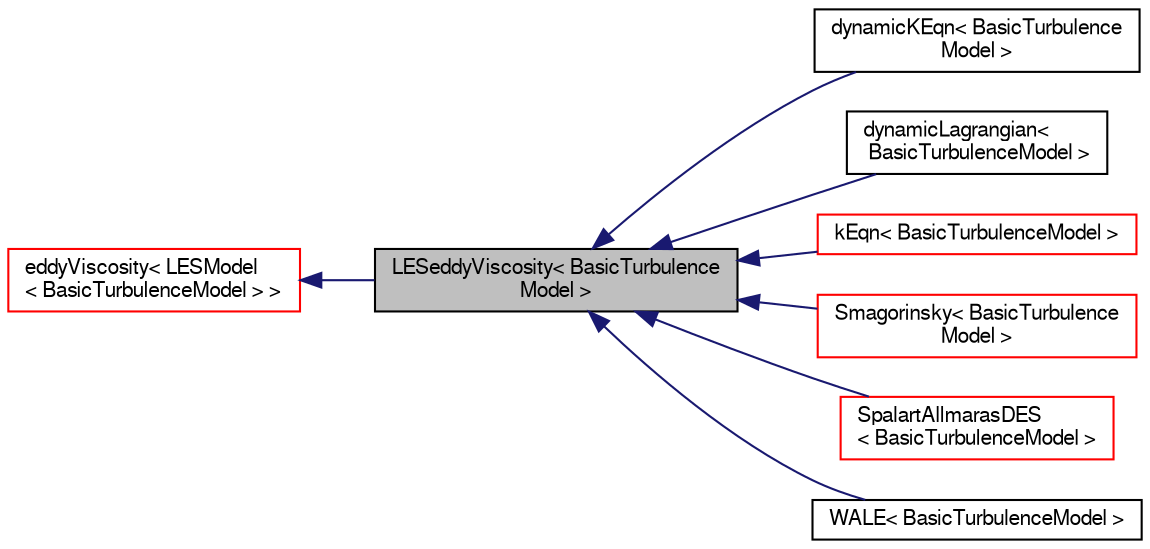 digraph "LESeddyViscosity&lt; BasicTurbulenceModel &gt;"
{
  bgcolor="transparent";
  edge [fontname="FreeSans",fontsize="10",labelfontname="FreeSans",labelfontsize="10"];
  node [fontname="FreeSans",fontsize="10",shape=record];
  rankdir="LR";
  Node1 [label="LESeddyViscosity\< BasicTurbulence\lModel \>",height=0.2,width=0.4,color="black", fillcolor="grey75", style="filled" fontcolor="black"];
  Node2 -> Node1 [dir="back",color="midnightblue",fontsize="10",style="solid",fontname="FreeSans"];
  Node2 [label="eddyViscosity\< LESModel\l\< BasicTurbulenceModel \> \>",height=0.2,width=0.4,color="red",URL="$a00589.html"];
  Node1 -> Node3 [dir="back",color="midnightblue",fontsize="10",style="solid",fontname="FreeSans"];
  Node3 [label="dynamicKEqn\< BasicTurbulence\lModel \>",height=0.2,width=0.4,color="black",URL="$a00580.html",tooltip="Dynamic one equation eddy-viscosity model. "];
  Node1 -> Node4 [dir="back",color="midnightblue",fontsize="10",style="solid",fontname="FreeSans"];
  Node4 [label="dynamicLagrangian\<\l BasicTurbulenceModel \>",height=0.2,width=0.4,color="black",URL="$a00581.html",tooltip="Dynamic SGS model with Lagrangian averaging. "];
  Node1 -> Node5 [dir="back",color="midnightblue",fontsize="10",style="solid",fontname="FreeSans"];
  Node5 [label="kEqn\< BasicTurbulenceModel \>",height=0.2,width=0.4,color="red",URL="$a01190.html",tooltip="One equation eddy-viscosity model. "];
  Node1 -> Node6 [dir="back",color="midnightblue",fontsize="10",style="solid",fontname="FreeSans"];
  Node6 [label="Smagorinsky\< BasicTurbulence\lModel \>",height=0.2,width=0.4,color="red",URL="$a02280.html",tooltip="The Smagorinsky SGS model. "];
  Node1 -> Node7 [dir="back",color="midnightblue",fontsize="10",style="solid",fontname="FreeSans"];
  Node7 [label="SpalartAllmarasDES\l\< BasicTurbulenceModel \>",height=0.2,width=0.4,color="red",URL="$a02320.html",tooltip="SpalartAllmarasDES DES turbulence model for incompressible and compressible flows. "];
  Node1 -> Node8 [dir="back",color="midnightblue",fontsize="10",style="solid",fontname="FreeSans"];
  Node8 [label="WALE\< BasicTurbulenceModel \>",height=0.2,width=0.4,color="black",URL="$a02750.html",tooltip="The Wall-adapting local eddy-viscosity (WALE) SGS model. "];
}
